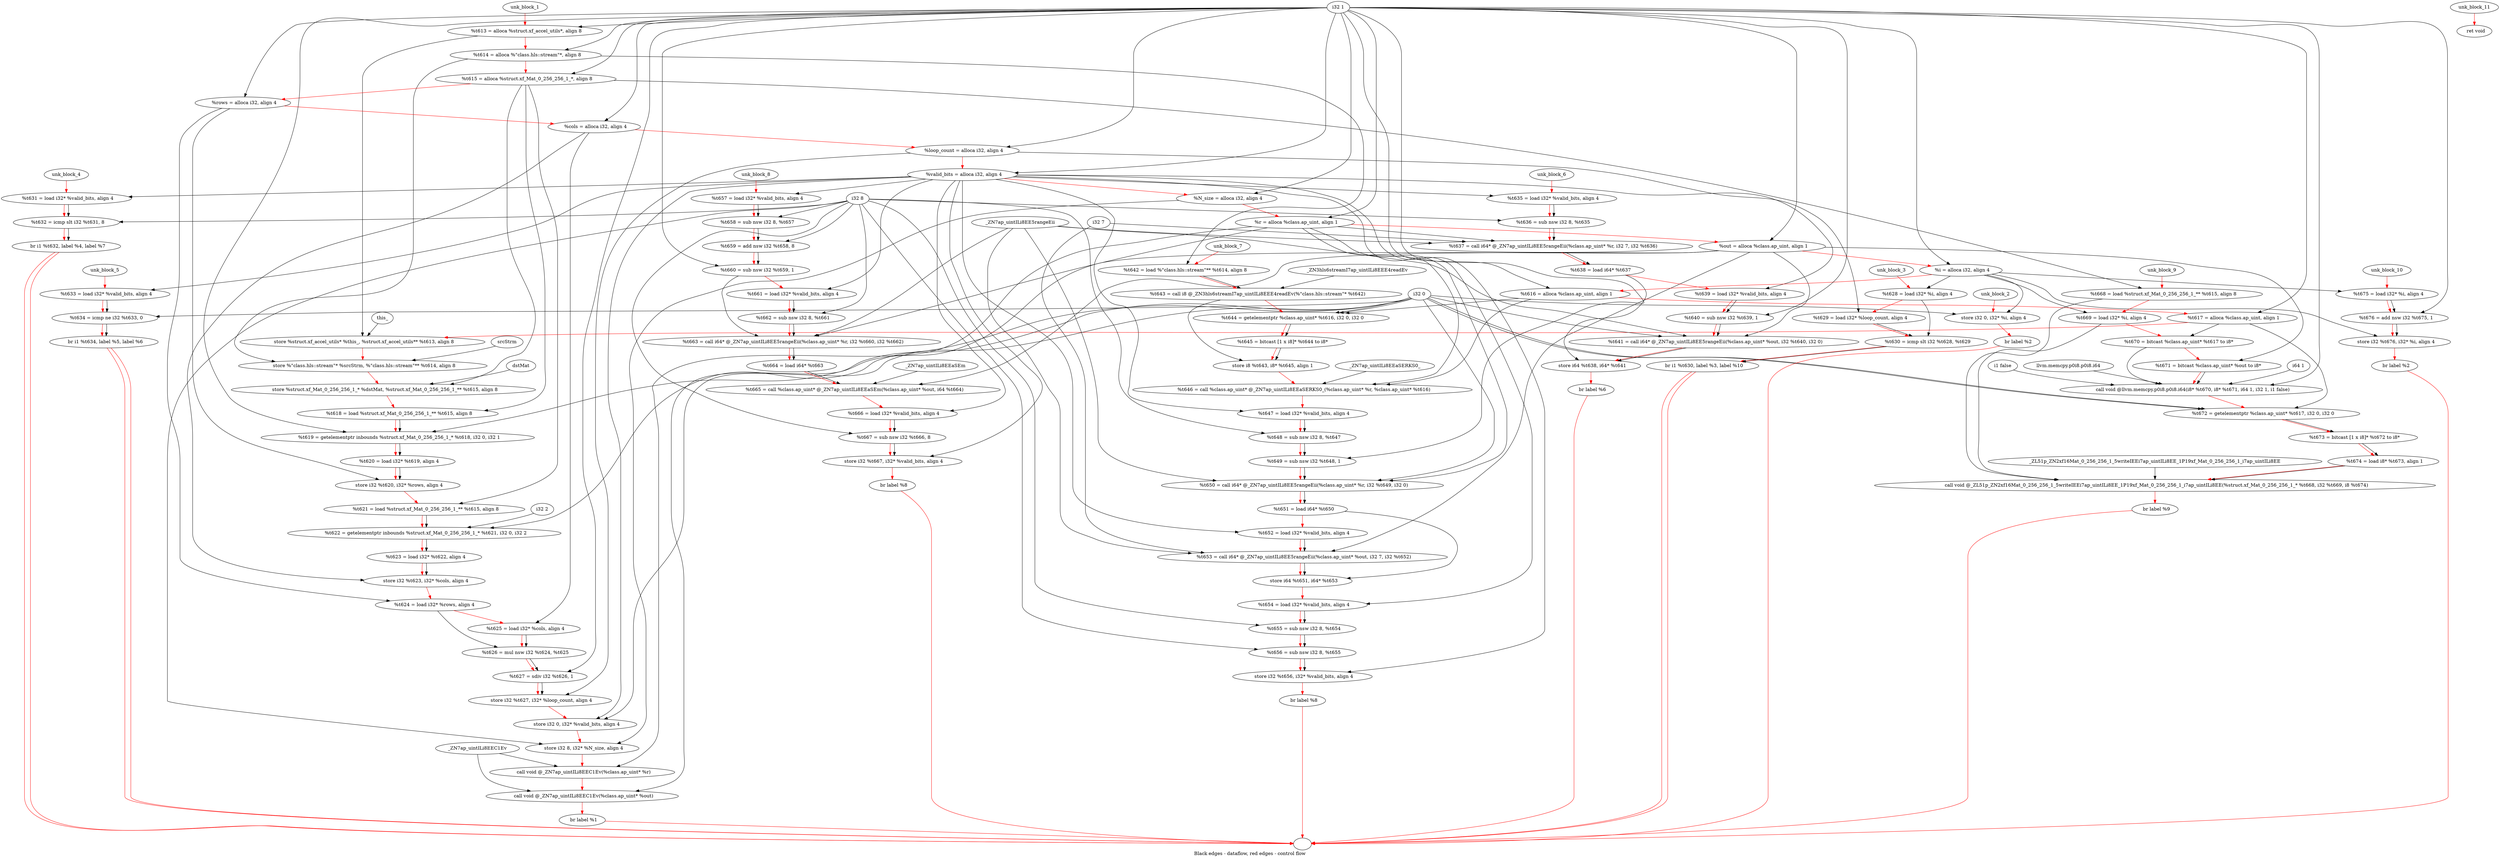 digraph G {
compound=true
label="Black edges - dataflow, red edges - control flow"
"t613" [label="  %t613 = alloca %struct.xf_accel_utils*, align 8"]
"t614" [label="  %t614 = alloca %\"class.hls::stream\"*, align 8"]
"t615" [label="  %t615 = alloca %struct.xf_Mat_0_256_256_1_*, align 8"]
"rows" [label="  %rows = alloca i32, align 4"]
"cols" [label="  %cols = alloca i32, align 4"]
"loop_count" [label="  %loop_count = alloca i32, align 4"]
"valid_bits" [label="  %valid_bits = alloca i32, align 4"]
"N_size" [label="  %N_size = alloca i32, align 4"]
"r" [label="  %r = alloca %class.ap_uint, align 1"]
"out" [label="  %out = alloca %class.ap_uint, align 1"]
"i" [label="  %i = alloca i32, align 4"]
"t616" [label="  %t616 = alloca %class.ap_uint, align 1"]
"t617" [label="  %t617 = alloca %class.ap_uint, align 1"]
"_1" [label="  store %struct.xf_accel_utils* %this_, %struct.xf_accel_utils** %t613, align 8"]
"_2" [label="  store %\"class.hls::stream\"* %srcStrm, %\"class.hls::stream\"** %t614, align 8"]
"_3" [label="  store %struct.xf_Mat_0_256_256_1_* %dstMat, %struct.xf_Mat_0_256_256_1_** %t615, align 8"]
"t618" [label="  %t618 = load %struct.xf_Mat_0_256_256_1_** %t615, align 8"]
"t619" [label="  %t619 = getelementptr inbounds %struct.xf_Mat_0_256_256_1_* %t618, i32 0, i32 1"]
"t620" [label="  %t620 = load i32* %t619, align 4"]
"_4" [label="  store i32 %t620, i32* %rows, align 4"]
"t621" [label="  %t621 = load %struct.xf_Mat_0_256_256_1_** %t615, align 8"]
"t622" [label="  %t622 = getelementptr inbounds %struct.xf_Mat_0_256_256_1_* %t621, i32 0, i32 2"]
"t623" [label="  %t623 = load i32* %t622, align 4"]
"_5" [label="  store i32 %t623, i32* %cols, align 4"]
"t624" [label="  %t624 = load i32* %rows, align 4"]
"t625" [label="  %t625 = load i32* %cols, align 4"]
"t626" [label="  %t626 = mul nsw i32 %t624, %t625"]
"t627" [label="  %t627 = sdiv i32 %t626, 1"]
"_6" [label="  store i32 %t627, i32* %loop_count, align 4"]
"_7" [label="  store i32 0, i32* %valid_bits, align 4"]
"_8" [label="  store i32 8, i32* %N_size, align 4"]
"_9" [label="  call void @_ZN7ap_uintILi8EEC1Ev(%class.ap_uint* %r)"]
"_10" [label="  call void @_ZN7ap_uintILi8EEC1Ev(%class.ap_uint* %out)"]
"_11" [label="  br label %1"]
"unk_block_1" -> "t613"[color=red]
"i32 1" -> "t613"
"t613" -> "t614"[color=red weight=2]
"i32 1" -> "t614"
"t614" -> "t615"[color=red weight=2]
"i32 1" -> "t615"
"t615" -> "rows"[color=red weight=2]
"i32 1" -> "rows"
"rows" -> "cols"[color=red weight=2]
"i32 1" -> "cols"
"cols" -> "loop_count"[color=red weight=2]
"i32 1" -> "loop_count"
"loop_count" -> "valid_bits"[color=red weight=2]
"i32 1" -> "valid_bits"
"valid_bits" -> "N_size"[color=red weight=2]
"i32 1" -> "N_size"
"N_size" -> "r"[color=red weight=2]
"i32 1" -> "r"
"r" -> "out"[color=red weight=2]
"i32 1" -> "out"
"out" -> "i"[color=red weight=2]
"i32 1" -> "i"
"i" -> "t616"[color=red weight=2]
"i32 1" -> "t616"
"t616" -> "t617"[color=red weight=2]
"i32 1" -> "t617"
"t617" -> "_1"[color=red weight=2]
"this_" -> "_1"
"t613" -> "_1"
"_1" -> "_2"[color=red weight=2]
"srcStrm" -> "_2"
"t614" -> "_2"
"_2" -> "_3"[color=red weight=2]
"dstMat" -> "_3"
"t615" -> "_3"
"_3" -> "t618"[color=red weight=2]
"t615" -> "t618"
"t618" -> "t619"[color=red weight=2]
"t618" -> "t619"
"i32 0" -> "t619"
"i32 1" -> "t619"
"t619" -> "t620"[color=red weight=2]
"t619" -> "t620"
"t620" -> "_4"[color=red weight=2]
"t620" -> "_4"
"rows" -> "_4"
"_4" -> "t621"[color=red weight=2]
"t615" -> "t621"
"t621" -> "t622"[color=red weight=2]
"t621" -> "t622"
"i32 0" -> "t622"
"i32 2" -> "t622"
"t622" -> "t623"[color=red weight=2]
"t622" -> "t623"
"t623" -> "_5"[color=red weight=2]
"t623" -> "_5"
"cols" -> "_5"
"_5" -> "t624"[color=red weight=2]
"rows" -> "t624"
"t624" -> "t625"[color=red weight=2]
"cols" -> "t625"
"t625" -> "t626"[color=red weight=2]
"t624" -> "t626"
"t625" -> "t626"
"t626" -> "t627"[color=red weight=2]
"t626" -> "t627"
"i32 1" -> "t627"
"t627" -> "_6"[color=red weight=2]
"t627" -> "_6"
"loop_count" -> "_6"
"_6" -> "_7"[color=red weight=2]
"i32 0" -> "_7"
"valid_bits" -> "_7"
"_7" -> "_8"[color=red weight=2]
"i32 8" -> "_8"
"N_size" -> "_8"
"_8" -> "_9"[color=red weight=2]
"r" -> "_9"
"_ZN7ap_uintILi8EEC1Ev" -> "_9"
"_9" -> "_10"[color=red weight=2]
"out" -> "_10"
"_ZN7ap_uintILi8EEC1Ev" -> "_10"
"_10" -> "_11"[color=red weight=2]
"_11" -> ""[color=red]

"_12" [label="  store i32 0, i32* %i, align 4"]
"_13" [label="  br label %2"]
"unk_block_2" -> "_12"[color=red]
"i32 0" -> "_12"
"i" -> "_12"
"_12" -> "_13"[color=red weight=2]
"_13" -> ""[color=red]

"t628" [label="  %t628 = load i32* %i, align 4"]
"t629" [label="  %t629 = load i32* %loop_count, align 4"]
"t630" [label="  %t630 = icmp slt i32 %t628, %t629"]
"_14" [label="  br i1 %t630, label %3, label %10"]
"unk_block_3" -> "t628"[color=red]
"i" -> "t628"
"t628" -> "t629"[color=red weight=2]
"loop_count" -> "t629"
"t629" -> "t630"[color=red weight=2]
"t628" -> "t630"
"t629" -> "t630"
"t630" -> "_14"[color=red weight=2]
"t630" -> "_14"
"_14" -> ""[color=red]
"_14" -> ""[color=red]

"t631" [label="  %t631 = load i32* %valid_bits, align 4"]
"t632" [label="  %t632 = icmp slt i32 %t631, 8"]
"_15" [label="  br i1 %t632, label %4, label %7"]
"unk_block_4" -> "t631"[color=red]
"valid_bits" -> "t631"
"t631" -> "t632"[color=red weight=2]
"t631" -> "t632"
"i32 8" -> "t632"
"t632" -> "_15"[color=red weight=2]
"t632" -> "_15"
"_15" -> ""[color=red]
"_15" -> ""[color=red]

"t633" [label="  %t633 = load i32* %valid_bits, align 4"]
"t634" [label="  %t634 = icmp ne i32 %t633, 0"]
"_16" [label="  br i1 %t634, label %5, label %6"]
"unk_block_5" -> "t633"[color=red]
"valid_bits" -> "t633"
"t633" -> "t634"[color=red weight=2]
"t633" -> "t634"
"i32 0" -> "t634"
"t634" -> "_16"[color=red weight=2]
"t634" -> "_16"
"_16" -> ""[color=red]
"_16" -> ""[color=red]

"t635" [label="  %t635 = load i32* %valid_bits, align 4"]
"t636" [label="  %t636 = sub nsw i32 8, %t635"]
"t637" [label="  %t637 = call i64* @_ZN7ap_uintILi8EE5rangeEii(%class.ap_uint* %r, i32 7, i32 %t636)"]
"t638" [label="  %t638 = load i64* %t637"]
"t639" [label="  %t639 = load i32* %valid_bits, align 4"]
"t640" [label="  %t640 = sub nsw i32 %t639, 1"]
"t641" [label="  %t641 = call i64* @_ZN7ap_uintILi8EE5rangeEii(%class.ap_uint* %out, i32 %t640, i32 0)"]
"_17" [label="  store i64 %t638, i64* %t641"]
"_18" [label="  br label %6"]
"unk_block_6" -> "t635"[color=red]
"valid_bits" -> "t635"
"t635" -> "t636"[color=red weight=2]
"i32 8" -> "t636"
"t635" -> "t636"
"t636" -> "t637"[color=red weight=2]
"r" -> "t637"
"i32 7" -> "t637"
"t636" -> "t637"
"_ZN7ap_uintILi8EE5rangeEii" -> "t637"
"t637" -> "t638"[color=red weight=2]
"t637" -> "t638"
"t638" -> "t639"[color=red weight=2]
"valid_bits" -> "t639"
"t639" -> "t640"[color=red weight=2]
"t639" -> "t640"
"i32 1" -> "t640"
"t640" -> "t641"[color=red weight=2]
"out" -> "t641"
"t640" -> "t641"
"i32 0" -> "t641"
"_ZN7ap_uintILi8EE5rangeEii" -> "t641"
"t641" -> "_17"[color=red weight=2]
"t638" -> "_17"
"t641" -> "_17"
"_17" -> "_18"[color=red weight=2]
"_18" -> ""[color=red]

"t642" [label="  %t642 = load %\"class.hls::stream\"** %t614, align 8"]
"t643" [label="  %t643 = call i8 @_ZN3hls6streamI7ap_uintILi8EEE4readEv(%\"class.hls::stream\"* %t642)"]
"t644" [label="  %t644 = getelementptr %class.ap_uint* %t616, i32 0, i32 0"]
"t645" [label="  %t645 = bitcast [1 x i8]* %t644 to i8*"]
"_19" [label="  store i8 %t643, i8* %t645, align 1"]
"t646" [label="  %t646 = call %class.ap_uint* @_ZN7ap_uintILi8EEaSERKS0_(%class.ap_uint* %r, %class.ap_uint* %t616)"]
"t647" [label="  %t647 = load i32* %valid_bits, align 4"]
"t648" [label="  %t648 = sub nsw i32 8, %t647"]
"t649" [label="  %t649 = sub nsw i32 %t648, 1"]
"t650" [label="  %t650 = call i64* @_ZN7ap_uintILi8EE5rangeEii(%class.ap_uint* %r, i32 %t649, i32 0)"]
"t651" [label="  %t651 = load i64* %t650"]
"t652" [label="  %t652 = load i32* %valid_bits, align 4"]
"t653" [label="  %t653 = call i64* @_ZN7ap_uintILi8EE5rangeEii(%class.ap_uint* %out, i32 7, i32 %t652)"]
"_20" [label="  store i64 %t651, i64* %t653"]
"t654" [label="  %t654 = load i32* %valid_bits, align 4"]
"t655" [label="  %t655 = sub nsw i32 8, %t654"]
"t656" [label="  %t656 = sub nsw i32 8, %t655"]
"_21" [label="  store i32 %t656, i32* %valid_bits, align 4"]
"_22" [label="  br label %8"]
"unk_block_7" -> "t642"[color=red]
"t614" -> "t642"
"t642" -> "t643"[color=red weight=2]
"t642" -> "t643"
"_ZN3hls6streamI7ap_uintILi8EEE4readEv" -> "t643"
"t643" -> "t644"[color=red weight=2]
"t616" -> "t644"
"i32 0" -> "t644"
"i32 0" -> "t644"
"t644" -> "t645"[color=red weight=2]
"t644" -> "t645"
"t645" -> "_19"[color=red weight=2]
"t643" -> "_19"
"t645" -> "_19"
"_19" -> "t646"[color=red weight=2]
"r" -> "t646"
"t616" -> "t646"
"_ZN7ap_uintILi8EEaSERKS0_" -> "t646"
"t646" -> "t647"[color=red weight=2]
"valid_bits" -> "t647"
"t647" -> "t648"[color=red weight=2]
"i32 8" -> "t648"
"t647" -> "t648"
"t648" -> "t649"[color=red weight=2]
"t648" -> "t649"
"i32 1" -> "t649"
"t649" -> "t650"[color=red weight=2]
"r" -> "t650"
"t649" -> "t650"
"i32 0" -> "t650"
"_ZN7ap_uintILi8EE5rangeEii" -> "t650"
"t650" -> "t651"[color=red weight=2]
"t650" -> "t651"
"t651" -> "t652"[color=red weight=2]
"valid_bits" -> "t652"
"t652" -> "t653"[color=red weight=2]
"out" -> "t653"
"i32 7" -> "t653"
"t652" -> "t653"
"_ZN7ap_uintILi8EE5rangeEii" -> "t653"
"t653" -> "_20"[color=red weight=2]
"t651" -> "_20"
"t653" -> "_20"
"_20" -> "t654"[color=red weight=2]
"valid_bits" -> "t654"
"t654" -> "t655"[color=red weight=2]
"i32 8" -> "t655"
"t654" -> "t655"
"t655" -> "t656"[color=red weight=2]
"i32 8" -> "t656"
"t655" -> "t656"
"t656" -> "_21"[color=red weight=2]
"t656" -> "_21"
"valid_bits" -> "_21"
"_21" -> "_22"[color=red weight=2]
"_22" -> ""[color=red]

"t657" [label="  %t657 = load i32* %valid_bits, align 4"]
"t658" [label="  %t658 = sub nsw i32 8, %t657"]
"t659" [label="  %t659 = add nsw i32 %t658, 8"]
"t660" [label="  %t660 = sub nsw i32 %t659, 1"]
"t661" [label="  %t661 = load i32* %valid_bits, align 4"]
"t662" [label="  %t662 = sub nsw i32 8, %t661"]
"t663" [label="  %t663 = call i64* @_ZN7ap_uintILi8EE5rangeEii(%class.ap_uint* %r, i32 %t660, i32 %t662)"]
"t664" [label="  %t664 = load i64* %t663"]
"t665" [label="  %t665 = call %class.ap_uint* @_ZN7ap_uintILi8EEaSEm(%class.ap_uint* %out, i64 %t664)"]
"t666" [label="  %t666 = load i32* %valid_bits, align 4"]
"t667" [label="  %t667 = sub nsw i32 %t666, 8"]
"_23" [label="  store i32 %t667, i32* %valid_bits, align 4"]
"_24" [label="  br label %8"]
"unk_block_8" -> "t657"[color=red]
"valid_bits" -> "t657"
"t657" -> "t658"[color=red weight=2]
"i32 8" -> "t658"
"t657" -> "t658"
"t658" -> "t659"[color=red weight=2]
"t658" -> "t659"
"i32 8" -> "t659"
"t659" -> "t660"[color=red weight=2]
"t659" -> "t660"
"i32 1" -> "t660"
"t660" -> "t661"[color=red weight=2]
"valid_bits" -> "t661"
"t661" -> "t662"[color=red weight=2]
"i32 8" -> "t662"
"t661" -> "t662"
"t662" -> "t663"[color=red weight=2]
"r" -> "t663"
"t660" -> "t663"
"t662" -> "t663"
"_ZN7ap_uintILi8EE5rangeEii" -> "t663"
"t663" -> "t664"[color=red weight=2]
"t663" -> "t664"
"t664" -> "t665"[color=red weight=2]
"out" -> "t665"
"t664" -> "t665"
"_ZN7ap_uintILi8EEaSEm" -> "t665"
"t665" -> "t666"[color=red weight=2]
"valid_bits" -> "t666"
"t666" -> "t667"[color=red weight=2]
"t666" -> "t667"
"i32 8" -> "t667"
"t667" -> "_23"[color=red weight=2]
"t667" -> "_23"
"valid_bits" -> "_23"
"_23" -> "_24"[color=red weight=2]
"_24" -> ""[color=red]

"t668" [label="  %t668 = load %struct.xf_Mat_0_256_256_1_** %t615, align 8"]
"t669" [label="  %t669 = load i32* %i, align 4"]
"t670" [label="  %t670 = bitcast %class.ap_uint* %t617 to i8*"]
"t671" [label="  %t671 = bitcast %class.ap_uint* %out to i8*"]
"_25" [label="  call void @llvm.memcpy.p0i8.p0i8.i64(i8* %t670, i8* %t671, i64 1, i32 1, i1 false)"]
"t672" [label="  %t672 = getelementptr %class.ap_uint* %t617, i32 0, i32 0"]
"t673" [label="  %t673 = bitcast [1 x i8]* %t672 to i8*"]
"t674" [label="  %t674 = load i8* %t673, align 1"]
"_26" [label="  call void @_ZL51p_ZN2xf16Mat_0_256_256_1_5writeIEEi7ap_uintILi8EE_1P19xf_Mat_0_256_256_1_i7ap_uintILi8EE(%struct.xf_Mat_0_256_256_1_* %t668, i32 %t669, i8 %t674)"]
"_27" [label="  br label %9"]
"unk_block_9" -> "t668"[color=red]
"t615" -> "t668"
"t668" -> "t669"[color=red weight=2]
"i" -> "t669"
"t669" -> "t670"[color=red weight=2]
"t617" -> "t670"
"t670" -> "t671"[color=red weight=2]
"out" -> "t671"
"t671" -> "_25"[color=red weight=2]
"t670" -> "_25"
"t671" -> "_25"
"i64 1" -> "_25"
"i32 1" -> "_25"
"i1 false" -> "_25"
"llvm.memcpy.p0i8.p0i8.i64" -> "_25"
"_25" -> "t672"[color=red weight=2]
"t617" -> "t672"
"i32 0" -> "t672"
"i32 0" -> "t672"
"t672" -> "t673"[color=red weight=2]
"t672" -> "t673"
"t673" -> "t674"[color=red weight=2]
"t673" -> "t674"
"t674" -> "_26"[color=red weight=2]
"t668" -> "_26"
"t669" -> "_26"
"t674" -> "_26"
"_ZL51p_ZN2xf16Mat_0_256_256_1_5writeIEEi7ap_uintILi8EE_1P19xf_Mat_0_256_256_1_i7ap_uintILi8EE" -> "_26"
"_26" -> "_27"[color=red weight=2]
"_27" -> ""[color=red]

"t675" [label="  %t675 = load i32* %i, align 4"]
"t676" [label="  %t676 = add nsw i32 %t675, 1"]
"_28" [label="  store i32 %t676, i32* %i, align 4"]
"_29" [label="  br label %2"]
"unk_block_10" -> "t675"[color=red]
"i" -> "t675"
"t675" -> "t676"[color=red weight=2]
"t675" -> "t676"
"i32 1" -> "t676"
"t676" -> "_28"[color=red weight=2]
"t676" -> "_28"
"i" -> "_28"
"_28" -> "_29"[color=red weight=2]
"_29" -> ""[color=red]

"_30" [label="  ret void"]
"unk_block_11" -> "_30"[color=red]

}
